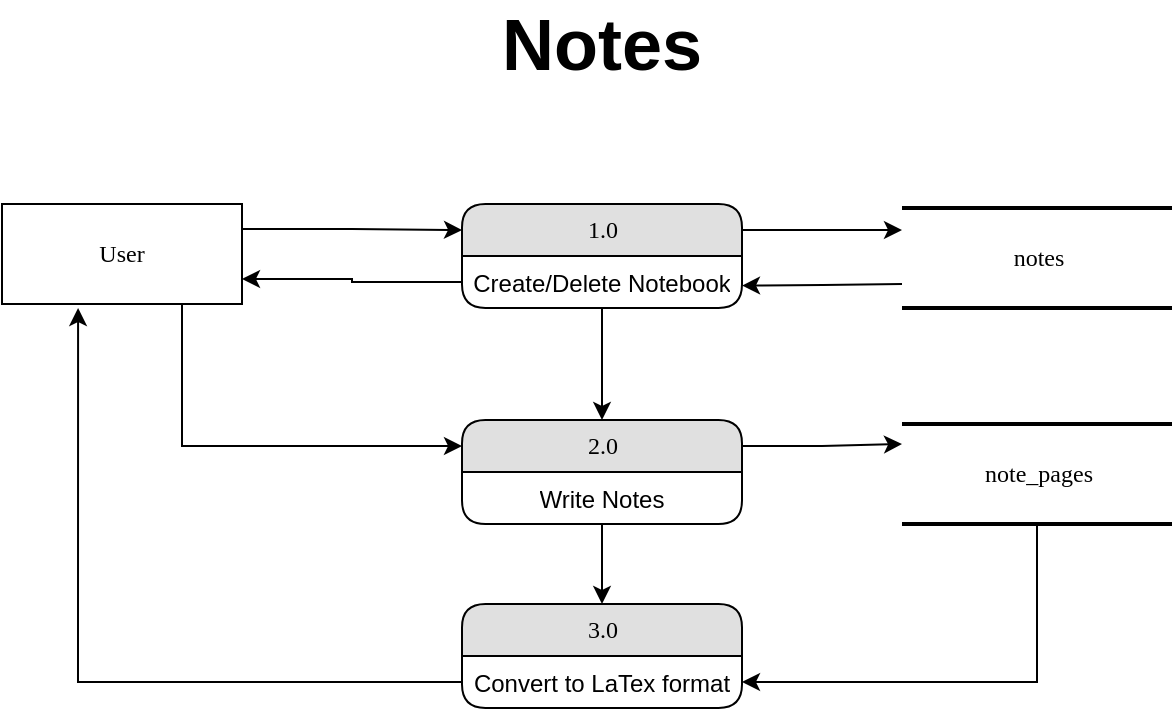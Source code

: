 <mxfile version="22.1.18" type="device">
  <diagram name="Page-1" id="52a04d89-c75d-2922-d76d-85b35f80e030">
    <mxGraphModel dx="1434" dy="836" grid="1" gridSize="10" guides="1" tooltips="1" connect="1" arrows="1" fold="1" page="1" pageScale="1" pageWidth="1100" pageHeight="850" background="none" math="0" shadow="0">
      <root>
        <mxCell id="0" />
        <mxCell id="1" parent="0" />
        <mxCell id="4YCl94Dlr__SxsL33BlE-15" value="&lt;b&gt;&lt;font style=&quot;font-size: 36px;&quot;&gt;Notes&lt;/font&gt;&lt;/b&gt;" style="text;html=1;strokeColor=none;fillColor=none;align=center;verticalAlign=middle;whiteSpace=wrap;rounded=0;" parent="1" vertex="1">
          <mxGeometry x="528" y="220" width="60" height="20" as="geometry" />
        </mxCell>
        <mxCell id="dGVynQHeT7o0ak69cViN-1" value="1.0" style="swimlane;html=1;fontStyle=0;childLayout=stackLayout;horizontal=1;startSize=26;fillColor=#e0e0e0;horizontalStack=0;resizeParent=1;resizeLast=0;collapsible=1;marginBottom=0;swimlaneFillColor=#ffffff;align=center;rounded=1;shadow=0;comic=0;labelBackgroundColor=none;strokeWidth=1;fontFamily=Verdana;fontSize=12" parent="1" vertex="1">
          <mxGeometry x="488" y="310" width="140" height="52" as="geometry" />
        </mxCell>
        <mxCell id="dGVynQHeT7o0ak69cViN-2" value="Create/Delete Notebook" style="text;html=1;strokeColor=none;fillColor=none;spacingLeft=4;spacingRight=4;whiteSpace=wrap;overflow=hidden;rotatable=0;points=[[0,0.5],[1,0.5]];portConstraint=eastwest;align=center;" parent="dGVynQHeT7o0ak69cViN-1" vertex="1">
          <mxGeometry y="26" width="140" height="26" as="geometry" />
        </mxCell>
        <mxCell id="lItXQDjz_C2p2fmz2QED-11" style="edgeStyle=orthogonalEdgeStyle;rounded=0;orthogonalLoop=1;jettySize=auto;html=1;exitX=1;exitY=0.25;exitDx=0;exitDy=0;entryX=0;entryY=0.25;entryDx=0;entryDy=0;" edge="1" parent="1" source="dGVynQHeT7o0ak69cViN-3" target="dGVynQHeT7o0ak69cViN-1">
          <mxGeometry relative="1" as="geometry" />
        </mxCell>
        <mxCell id="dGVynQHeT7o0ak69cViN-3" value="User" style="whiteSpace=wrap;html=1;rounded=0;shadow=0;comic=0;labelBackgroundColor=none;strokeWidth=1;fontFamily=Verdana;fontSize=12;align=center;" parent="1" vertex="1">
          <mxGeometry x="258" y="310" width="120" height="50" as="geometry" />
        </mxCell>
        <mxCell id="lItXQDjz_C2p2fmz2QED-1" value="notes" style="html=1;rounded=0;shadow=0;comic=0;labelBackgroundColor=none;strokeWidth=2;fontFamily=Verdana;fontSize=12;align=center;shape=mxgraph.ios7ui.horLines;" vertex="1" parent="1">
          <mxGeometry x="708" y="312" width="135" height="50" as="geometry" />
        </mxCell>
        <mxCell id="lItXQDjz_C2p2fmz2QED-2" value="note_pages" style="html=1;rounded=0;shadow=0;comic=0;labelBackgroundColor=none;strokeWidth=2;fontFamily=Verdana;fontSize=12;align=center;shape=mxgraph.ios7ui.horLines;" vertex="1" parent="1">
          <mxGeometry x="708" y="420" width="135" height="50" as="geometry" />
        </mxCell>
        <mxCell id="lItXQDjz_C2p2fmz2QED-3" style="rounded=0;orthogonalLoop=1;jettySize=auto;html=1;exitX=1;exitY=0.25;exitDx=0;exitDy=0;edgeStyle=orthogonalEdgeStyle;" edge="1" parent="1" source="dGVynQHeT7o0ak69cViN-1">
          <mxGeometry relative="1" as="geometry">
            <mxPoint x="708" y="323" as="targetPoint" />
          </mxGeometry>
        </mxCell>
        <mxCell id="lItXQDjz_C2p2fmz2QED-5" style="rounded=0;orthogonalLoop=1;jettySize=auto;html=1;entryX=1.014;entryY=0.077;entryDx=0;entryDy=0;entryPerimeter=0;edgeStyle=orthogonalEdgeStyle;" edge="1" parent="1">
          <mxGeometry relative="1" as="geometry">
            <mxPoint x="708" y="350" as="sourcePoint" />
            <mxPoint x="628" y="350.782" as="targetPoint" />
          </mxGeometry>
        </mxCell>
        <mxCell id="lItXQDjz_C2p2fmz2QED-6" value="2.0" style="swimlane;html=1;fontStyle=0;childLayout=stackLayout;horizontal=1;startSize=26;fillColor=#e0e0e0;horizontalStack=0;resizeParent=1;resizeLast=0;collapsible=1;marginBottom=0;swimlaneFillColor=#ffffff;align=center;rounded=1;shadow=0;comic=0;labelBackgroundColor=none;strokeWidth=1;fontFamily=Verdana;fontSize=12" vertex="1" parent="1">
          <mxGeometry x="488" y="418" width="140" height="52" as="geometry" />
        </mxCell>
        <mxCell id="lItXQDjz_C2p2fmz2QED-7" value="Write Notes" style="text;html=1;strokeColor=none;fillColor=none;spacingLeft=4;spacingRight=4;whiteSpace=wrap;overflow=hidden;rotatable=0;points=[[0,0.5],[1,0.5]];portConstraint=eastwest;align=center;" vertex="1" parent="lItXQDjz_C2p2fmz2QED-6">
          <mxGeometry y="26" width="140" height="26" as="geometry" />
        </mxCell>
        <mxCell id="lItXQDjz_C2p2fmz2QED-8" style="rounded=0;orthogonalLoop=1;jettySize=auto;html=1;exitX=1;exitY=0.25;exitDx=0;exitDy=0;edgeStyle=orthogonalEdgeStyle;" edge="1" parent="1" source="lItXQDjz_C2p2fmz2QED-6">
          <mxGeometry relative="1" as="geometry">
            <mxPoint x="628" y="432" as="sourcePoint" />
            <mxPoint x="708" y="430" as="targetPoint" />
          </mxGeometry>
        </mxCell>
        <mxCell id="lItXQDjz_C2p2fmz2QED-10" style="edgeStyle=orthogonalEdgeStyle;rounded=0;orthogonalLoop=1;jettySize=auto;html=1;entryX=0.5;entryY=0;entryDx=0;entryDy=0;exitX=0.5;exitY=1;exitDx=0;exitDy=0;exitPerimeter=0;" edge="1" parent="1" source="dGVynQHeT7o0ak69cViN-2" target="lItXQDjz_C2p2fmz2QED-6">
          <mxGeometry relative="1" as="geometry" />
        </mxCell>
        <mxCell id="lItXQDjz_C2p2fmz2QED-13" style="edgeStyle=orthogonalEdgeStyle;rounded=0;orthogonalLoop=1;jettySize=auto;html=1;exitX=0.75;exitY=1;exitDx=0;exitDy=0;entryX=0;entryY=0.25;entryDx=0;entryDy=0;" edge="1" parent="1" source="dGVynQHeT7o0ak69cViN-3" target="lItXQDjz_C2p2fmz2QED-6">
          <mxGeometry relative="1" as="geometry" />
        </mxCell>
        <mxCell id="lItXQDjz_C2p2fmz2QED-16" style="rounded=0;orthogonalLoop=1;jettySize=auto;html=1;exitX=0;exitY=0.5;exitDx=0;exitDy=0;entryX=1;entryY=0.75;entryDx=0;entryDy=0;edgeStyle=orthogonalEdgeStyle;" edge="1" parent="1" source="dGVynQHeT7o0ak69cViN-2" target="dGVynQHeT7o0ak69cViN-3">
          <mxGeometry relative="1" as="geometry">
            <mxPoint x="388" y="350" as="targetPoint" />
          </mxGeometry>
        </mxCell>
        <mxCell id="lItXQDjz_C2p2fmz2QED-21" style="edgeStyle=orthogonalEdgeStyle;rounded=0;orthogonalLoop=1;jettySize=auto;html=1;exitX=0.5;exitY=1;exitDx=0;exitDy=0;exitPerimeter=0;" edge="1" parent="1" source="lItXQDjz_C2p2fmz2QED-7" target="lItXQDjz_C2p2fmz2QED-17">
          <mxGeometry relative="1" as="geometry">
            <mxPoint x="598" y="490" as="targetPoint" />
            <mxPoint x="518" y="490" as="sourcePoint" />
          </mxGeometry>
        </mxCell>
        <mxCell id="lItXQDjz_C2p2fmz2QED-17" value="3.0" style="swimlane;html=1;fontStyle=0;childLayout=stackLayout;horizontal=1;startSize=26;fillColor=#e0e0e0;horizontalStack=0;resizeParent=1;resizeLast=0;collapsible=1;marginBottom=0;swimlaneFillColor=#ffffff;align=center;rounded=1;shadow=0;comic=0;labelBackgroundColor=none;strokeWidth=1;fontFamily=Verdana;fontSize=12" vertex="1" parent="1">
          <mxGeometry x="488" y="510" width="140" height="52" as="geometry" />
        </mxCell>
        <mxCell id="lItXQDjz_C2p2fmz2QED-18" value="Convert to LaTex format" style="text;html=1;strokeColor=none;fillColor=none;spacingLeft=4;spacingRight=4;whiteSpace=wrap;overflow=hidden;rotatable=0;points=[[0,0.5],[1,0.5]];portConstraint=eastwest;align=center;" vertex="1" parent="lItXQDjz_C2p2fmz2QED-17">
          <mxGeometry y="26" width="140" height="26" as="geometry" />
        </mxCell>
        <mxCell id="lItXQDjz_C2p2fmz2QED-19" style="edgeStyle=orthogonalEdgeStyle;rounded=0;orthogonalLoop=1;jettySize=auto;html=1;" edge="1" parent="1" source="lItXQDjz_C2p2fmz2QED-2" target="lItXQDjz_C2p2fmz2QED-18">
          <mxGeometry relative="1" as="geometry" />
        </mxCell>
        <mxCell id="lItXQDjz_C2p2fmz2QED-20" style="edgeStyle=orthogonalEdgeStyle;rounded=0;orthogonalLoop=1;jettySize=auto;html=1;entryX=0.317;entryY=1.04;entryDx=0;entryDy=0;entryPerimeter=0;" edge="1" parent="1" source="lItXQDjz_C2p2fmz2QED-18" target="dGVynQHeT7o0ak69cViN-3">
          <mxGeometry relative="1" as="geometry" />
        </mxCell>
      </root>
    </mxGraphModel>
  </diagram>
</mxfile>
